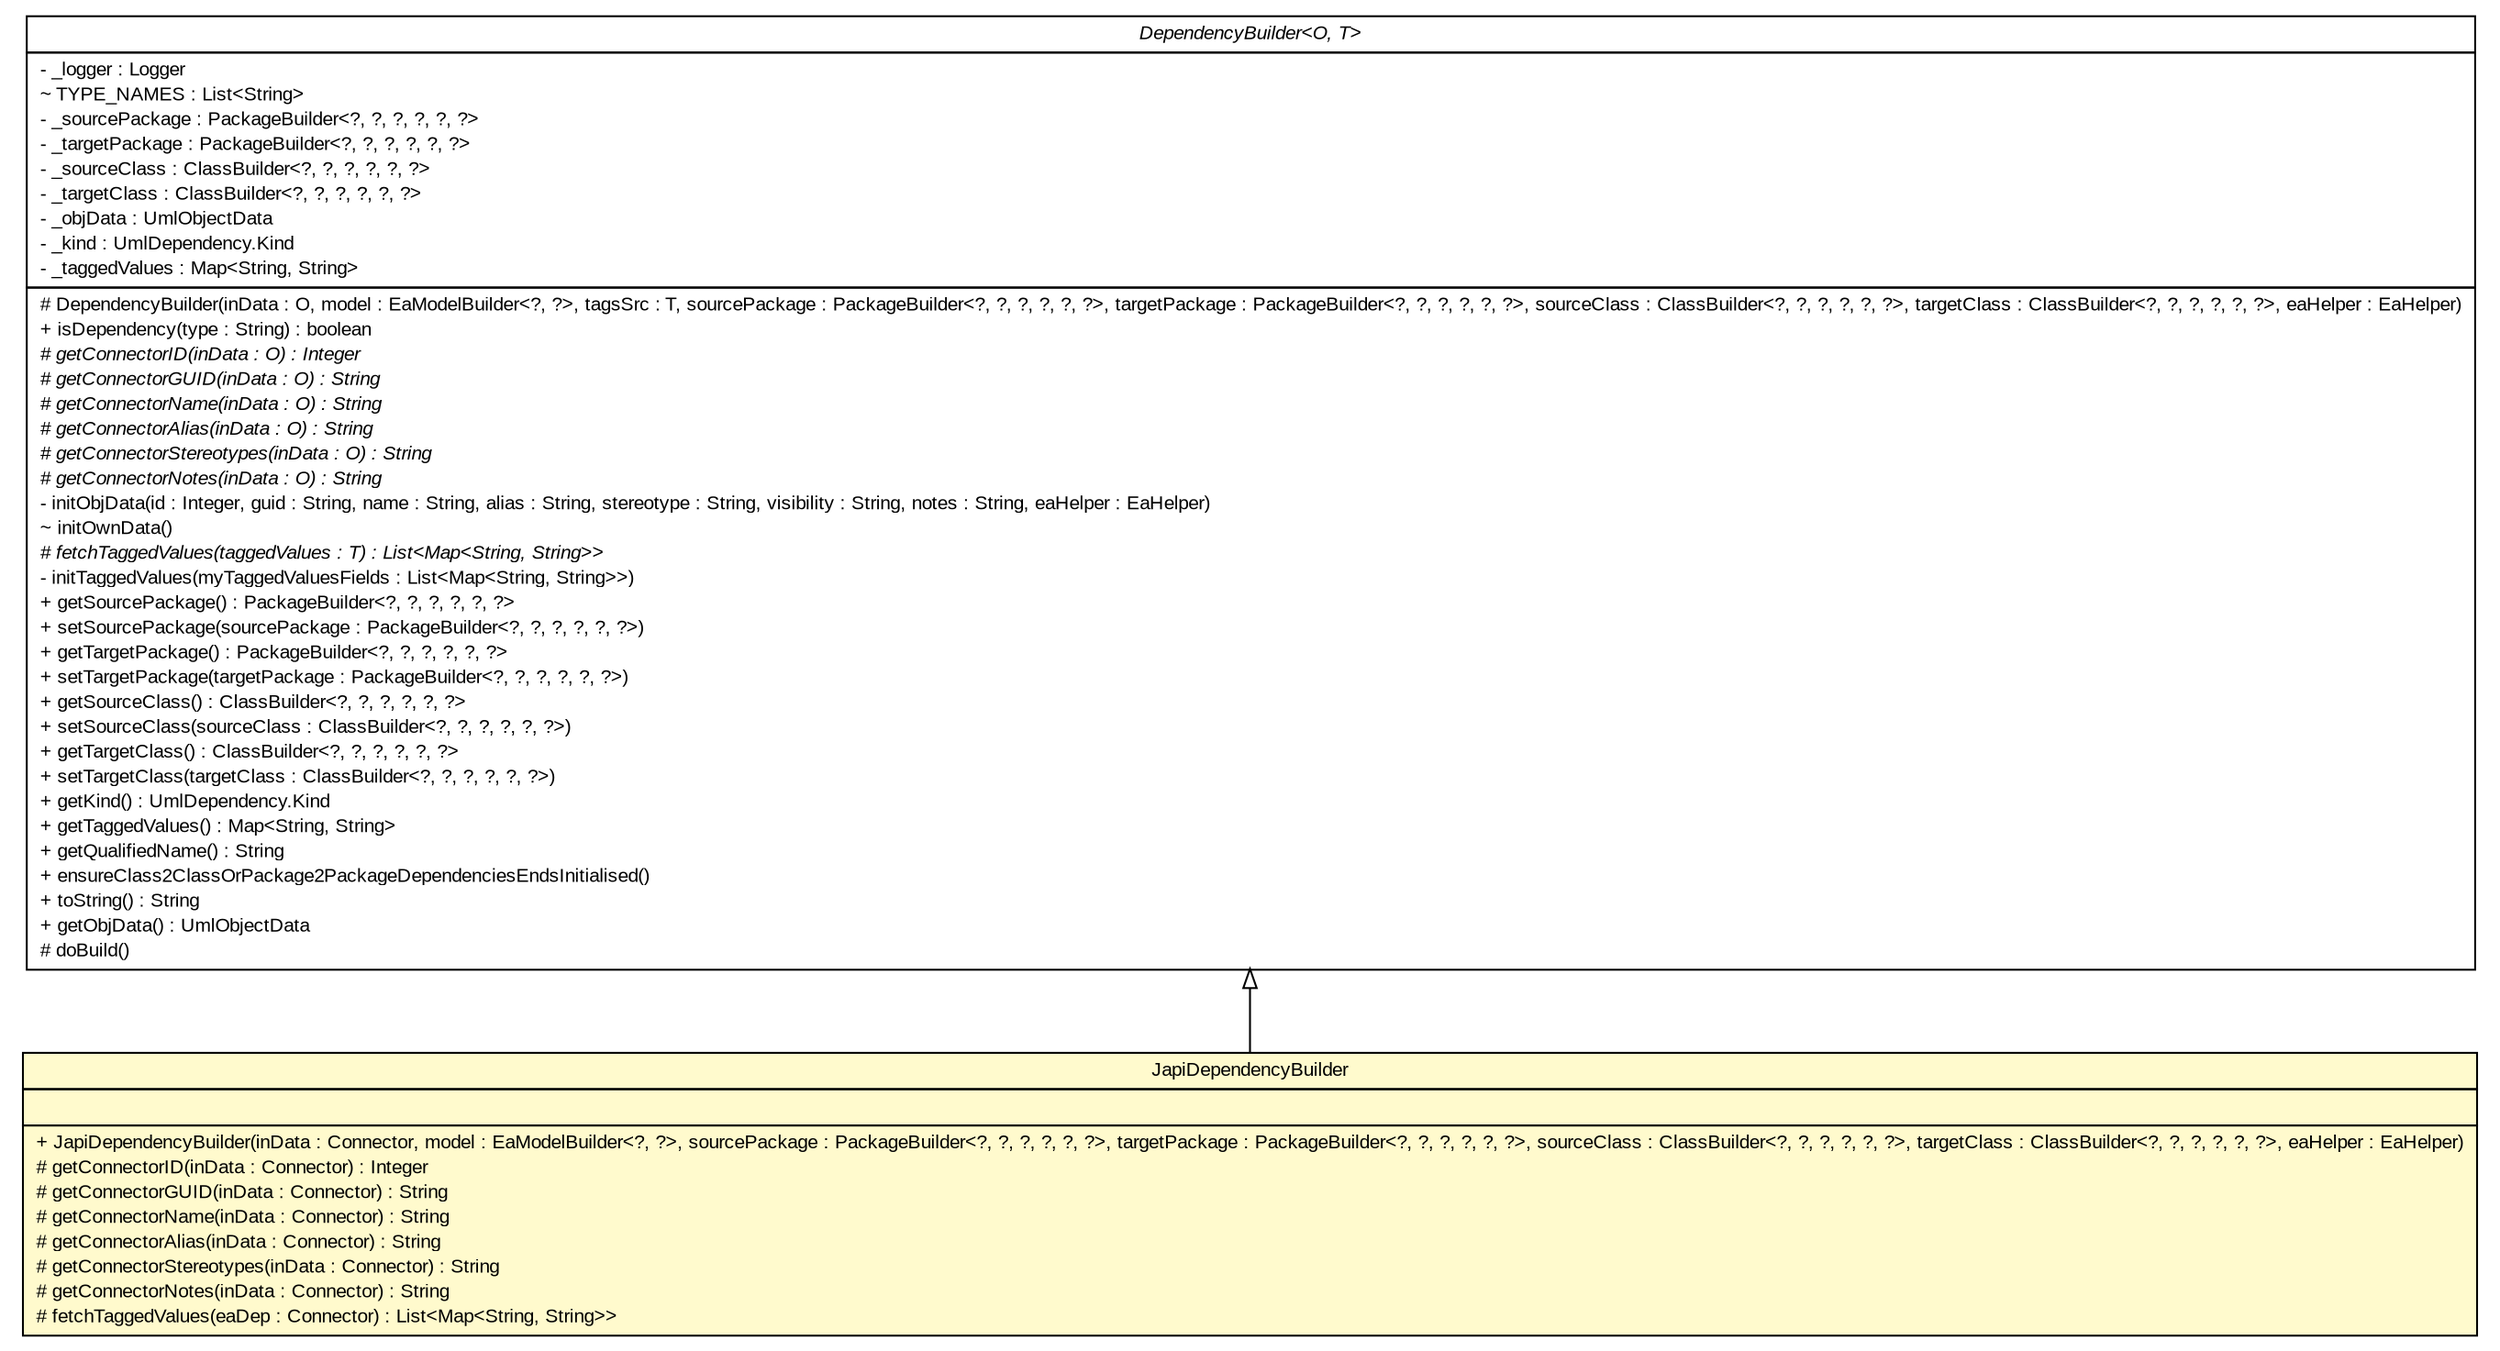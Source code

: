 #!/usr/local/bin/dot
#
# Class diagram 
# Generated by UMLGraph version R5_6_6-6-g3bdff0 (http://www.umlgraph.org/)
#

digraph G {
	edge [fontname="arial",fontsize=10,labelfontname="arial",labelfontsize=10];
	node [fontname="arial",fontsize=10,shape=plaintext];
	nodesep=0.25;
	ranksep=0.5;
	// org.tanjakostic.jcleancim.builder.ea.DependencyBuilder<O, T>
	c125448 [label=<<table title="org.tanjakostic.jcleancim.builder.ea.DependencyBuilder" border="0" cellborder="1" cellspacing="0" cellpadding="2" port="p" href="../DependencyBuilder.html">
		<tr><td><table border="0" cellspacing="0" cellpadding="1">
<tr><td align="center" balign="center"><font face="Arial Italic"> DependencyBuilder&lt;O, T&gt; </font></td></tr>
		</table></td></tr>
		<tr><td><table border="0" cellspacing="0" cellpadding="1">
<tr><td align="left" balign="left"> - _logger : Logger </td></tr>
<tr><td align="left" balign="left"> ~ TYPE_NAMES : List&lt;String&gt; </td></tr>
<tr><td align="left" balign="left"> - _sourcePackage : PackageBuilder&lt;?, ?, ?, ?, ?, ?&gt; </td></tr>
<tr><td align="left" balign="left"> - _targetPackage : PackageBuilder&lt;?, ?, ?, ?, ?, ?&gt; </td></tr>
<tr><td align="left" balign="left"> - _sourceClass : ClassBuilder&lt;?, ?, ?, ?, ?, ?&gt; </td></tr>
<tr><td align="left" balign="left"> - _targetClass : ClassBuilder&lt;?, ?, ?, ?, ?, ?&gt; </td></tr>
<tr><td align="left" balign="left"> - _objData : UmlObjectData </td></tr>
<tr><td align="left" balign="left"> - _kind : UmlDependency.Kind </td></tr>
<tr><td align="left" balign="left"> - _taggedValues : Map&lt;String, String&gt; </td></tr>
		</table></td></tr>
		<tr><td><table border="0" cellspacing="0" cellpadding="1">
<tr><td align="left" balign="left"> # DependencyBuilder(inData : O, model : EaModelBuilder&lt;?, ?&gt;, tagsSrc : T, sourcePackage : PackageBuilder&lt;?, ?, ?, ?, ?, ?&gt;, targetPackage : PackageBuilder&lt;?, ?, ?, ?, ?, ?&gt;, sourceClass : ClassBuilder&lt;?, ?, ?, ?, ?, ?&gt;, targetClass : ClassBuilder&lt;?, ?, ?, ?, ?, ?&gt;, eaHelper : EaHelper) </td></tr>
<tr><td align="left" balign="left"> + isDependency(type : String) : boolean </td></tr>
<tr><td align="left" balign="left"><font face="Arial Italic" point-size="10.0"> # getConnectorID(inData : O) : Integer </font></td></tr>
<tr><td align="left" balign="left"><font face="Arial Italic" point-size="10.0"> # getConnectorGUID(inData : O) : String </font></td></tr>
<tr><td align="left" balign="left"><font face="Arial Italic" point-size="10.0"> # getConnectorName(inData : O) : String </font></td></tr>
<tr><td align="left" balign="left"><font face="Arial Italic" point-size="10.0"> # getConnectorAlias(inData : O) : String </font></td></tr>
<tr><td align="left" balign="left"><font face="Arial Italic" point-size="10.0"> # getConnectorStereotypes(inData : O) : String </font></td></tr>
<tr><td align="left" balign="left"><font face="Arial Italic" point-size="10.0"> # getConnectorNotes(inData : O) : String </font></td></tr>
<tr><td align="left" balign="left"> - initObjData(id : Integer, guid : String, name : String, alias : String, stereotype : String, visibility : String, notes : String, eaHelper : EaHelper) </td></tr>
<tr><td align="left" balign="left"> ~ initOwnData() </td></tr>
<tr><td align="left" balign="left"><font face="Arial Italic" point-size="10.0"> # fetchTaggedValues(taggedValues : T) : List&lt;Map&lt;String, String&gt;&gt; </font></td></tr>
<tr><td align="left" balign="left"> - initTaggedValues(myTaggedValuesFields : List&lt;Map&lt;String, String&gt;&gt;) </td></tr>
<tr><td align="left" balign="left"> + getSourcePackage() : PackageBuilder&lt;?, ?, ?, ?, ?, ?&gt; </td></tr>
<tr><td align="left" balign="left"> + setSourcePackage(sourcePackage : PackageBuilder&lt;?, ?, ?, ?, ?, ?&gt;) </td></tr>
<tr><td align="left" balign="left"> + getTargetPackage() : PackageBuilder&lt;?, ?, ?, ?, ?, ?&gt; </td></tr>
<tr><td align="left" balign="left"> + setTargetPackage(targetPackage : PackageBuilder&lt;?, ?, ?, ?, ?, ?&gt;) </td></tr>
<tr><td align="left" balign="left"> + getSourceClass() : ClassBuilder&lt;?, ?, ?, ?, ?, ?&gt; </td></tr>
<tr><td align="left" balign="left"> + setSourceClass(sourceClass : ClassBuilder&lt;?, ?, ?, ?, ?, ?&gt;) </td></tr>
<tr><td align="left" balign="left"> + getTargetClass() : ClassBuilder&lt;?, ?, ?, ?, ?, ?&gt; </td></tr>
<tr><td align="left" balign="left"> + setTargetClass(targetClass : ClassBuilder&lt;?, ?, ?, ?, ?, ?&gt;) </td></tr>
<tr><td align="left" balign="left"> + getKind() : UmlDependency.Kind </td></tr>
<tr><td align="left" balign="left"> + getTaggedValues() : Map&lt;String, String&gt; </td></tr>
<tr><td align="left" balign="left"> + getQualifiedName() : String </td></tr>
<tr><td align="left" balign="left"> + ensureClass2ClassOrPackage2PackageDependenciesEndsInitialised() </td></tr>
<tr><td align="left" balign="left"> + toString() : String </td></tr>
<tr><td align="left" balign="left"> + getObjData() : UmlObjectData </td></tr>
<tr><td align="left" balign="left"> # doBuild() </td></tr>
		</table></td></tr>
		</table>>, URL="../DependencyBuilder.html", fontname="arial", fontcolor="black", fontsize=10.0];
	// org.tanjakostic.jcleancim.builder.ea.japi.JapiDependencyBuilder
	c125477 [label=<<table title="org.tanjakostic.jcleancim.builder.ea.japi.JapiDependencyBuilder" border="0" cellborder="1" cellspacing="0" cellpadding="2" port="p" bgcolor="lemonChiffon" href="./JapiDependencyBuilder.html">
		<tr><td><table border="0" cellspacing="0" cellpadding="1">
<tr><td align="center" balign="center"> JapiDependencyBuilder </td></tr>
		</table></td></tr>
		<tr><td><table border="0" cellspacing="0" cellpadding="1">
<tr><td align="left" balign="left">  </td></tr>
		</table></td></tr>
		<tr><td><table border="0" cellspacing="0" cellpadding="1">
<tr><td align="left" balign="left"> + JapiDependencyBuilder(inData : Connector, model : EaModelBuilder&lt;?, ?&gt;, sourcePackage : PackageBuilder&lt;?, ?, ?, ?, ?, ?&gt;, targetPackage : PackageBuilder&lt;?, ?, ?, ?, ?, ?&gt;, sourceClass : ClassBuilder&lt;?, ?, ?, ?, ?, ?&gt;, targetClass : ClassBuilder&lt;?, ?, ?, ?, ?, ?&gt;, eaHelper : EaHelper) </td></tr>
<tr><td align="left" balign="left"> # getConnectorID(inData : Connector) : Integer </td></tr>
<tr><td align="left" balign="left"> # getConnectorGUID(inData : Connector) : String </td></tr>
<tr><td align="left" balign="left"> # getConnectorName(inData : Connector) : String </td></tr>
<tr><td align="left" balign="left"> # getConnectorAlias(inData : Connector) : String </td></tr>
<tr><td align="left" balign="left"> # getConnectorStereotypes(inData : Connector) : String </td></tr>
<tr><td align="left" balign="left"> # getConnectorNotes(inData : Connector) : String </td></tr>
<tr><td align="left" balign="left"> # fetchTaggedValues(eaDep : Connector) : List&lt;Map&lt;String, String&gt;&gt; </td></tr>
		</table></td></tr>
		</table>>, URL="./JapiDependencyBuilder.html", fontname="arial", fontcolor="black", fontsize=10.0];
	//org.tanjakostic.jcleancim.builder.ea.japi.JapiDependencyBuilder extends org.tanjakostic.jcleancim.builder.ea.DependencyBuilder<org.sparx.Connector, org.sparx.Connector>
	c125448:p -> c125477:p [dir=back,arrowtail=empty];
}

